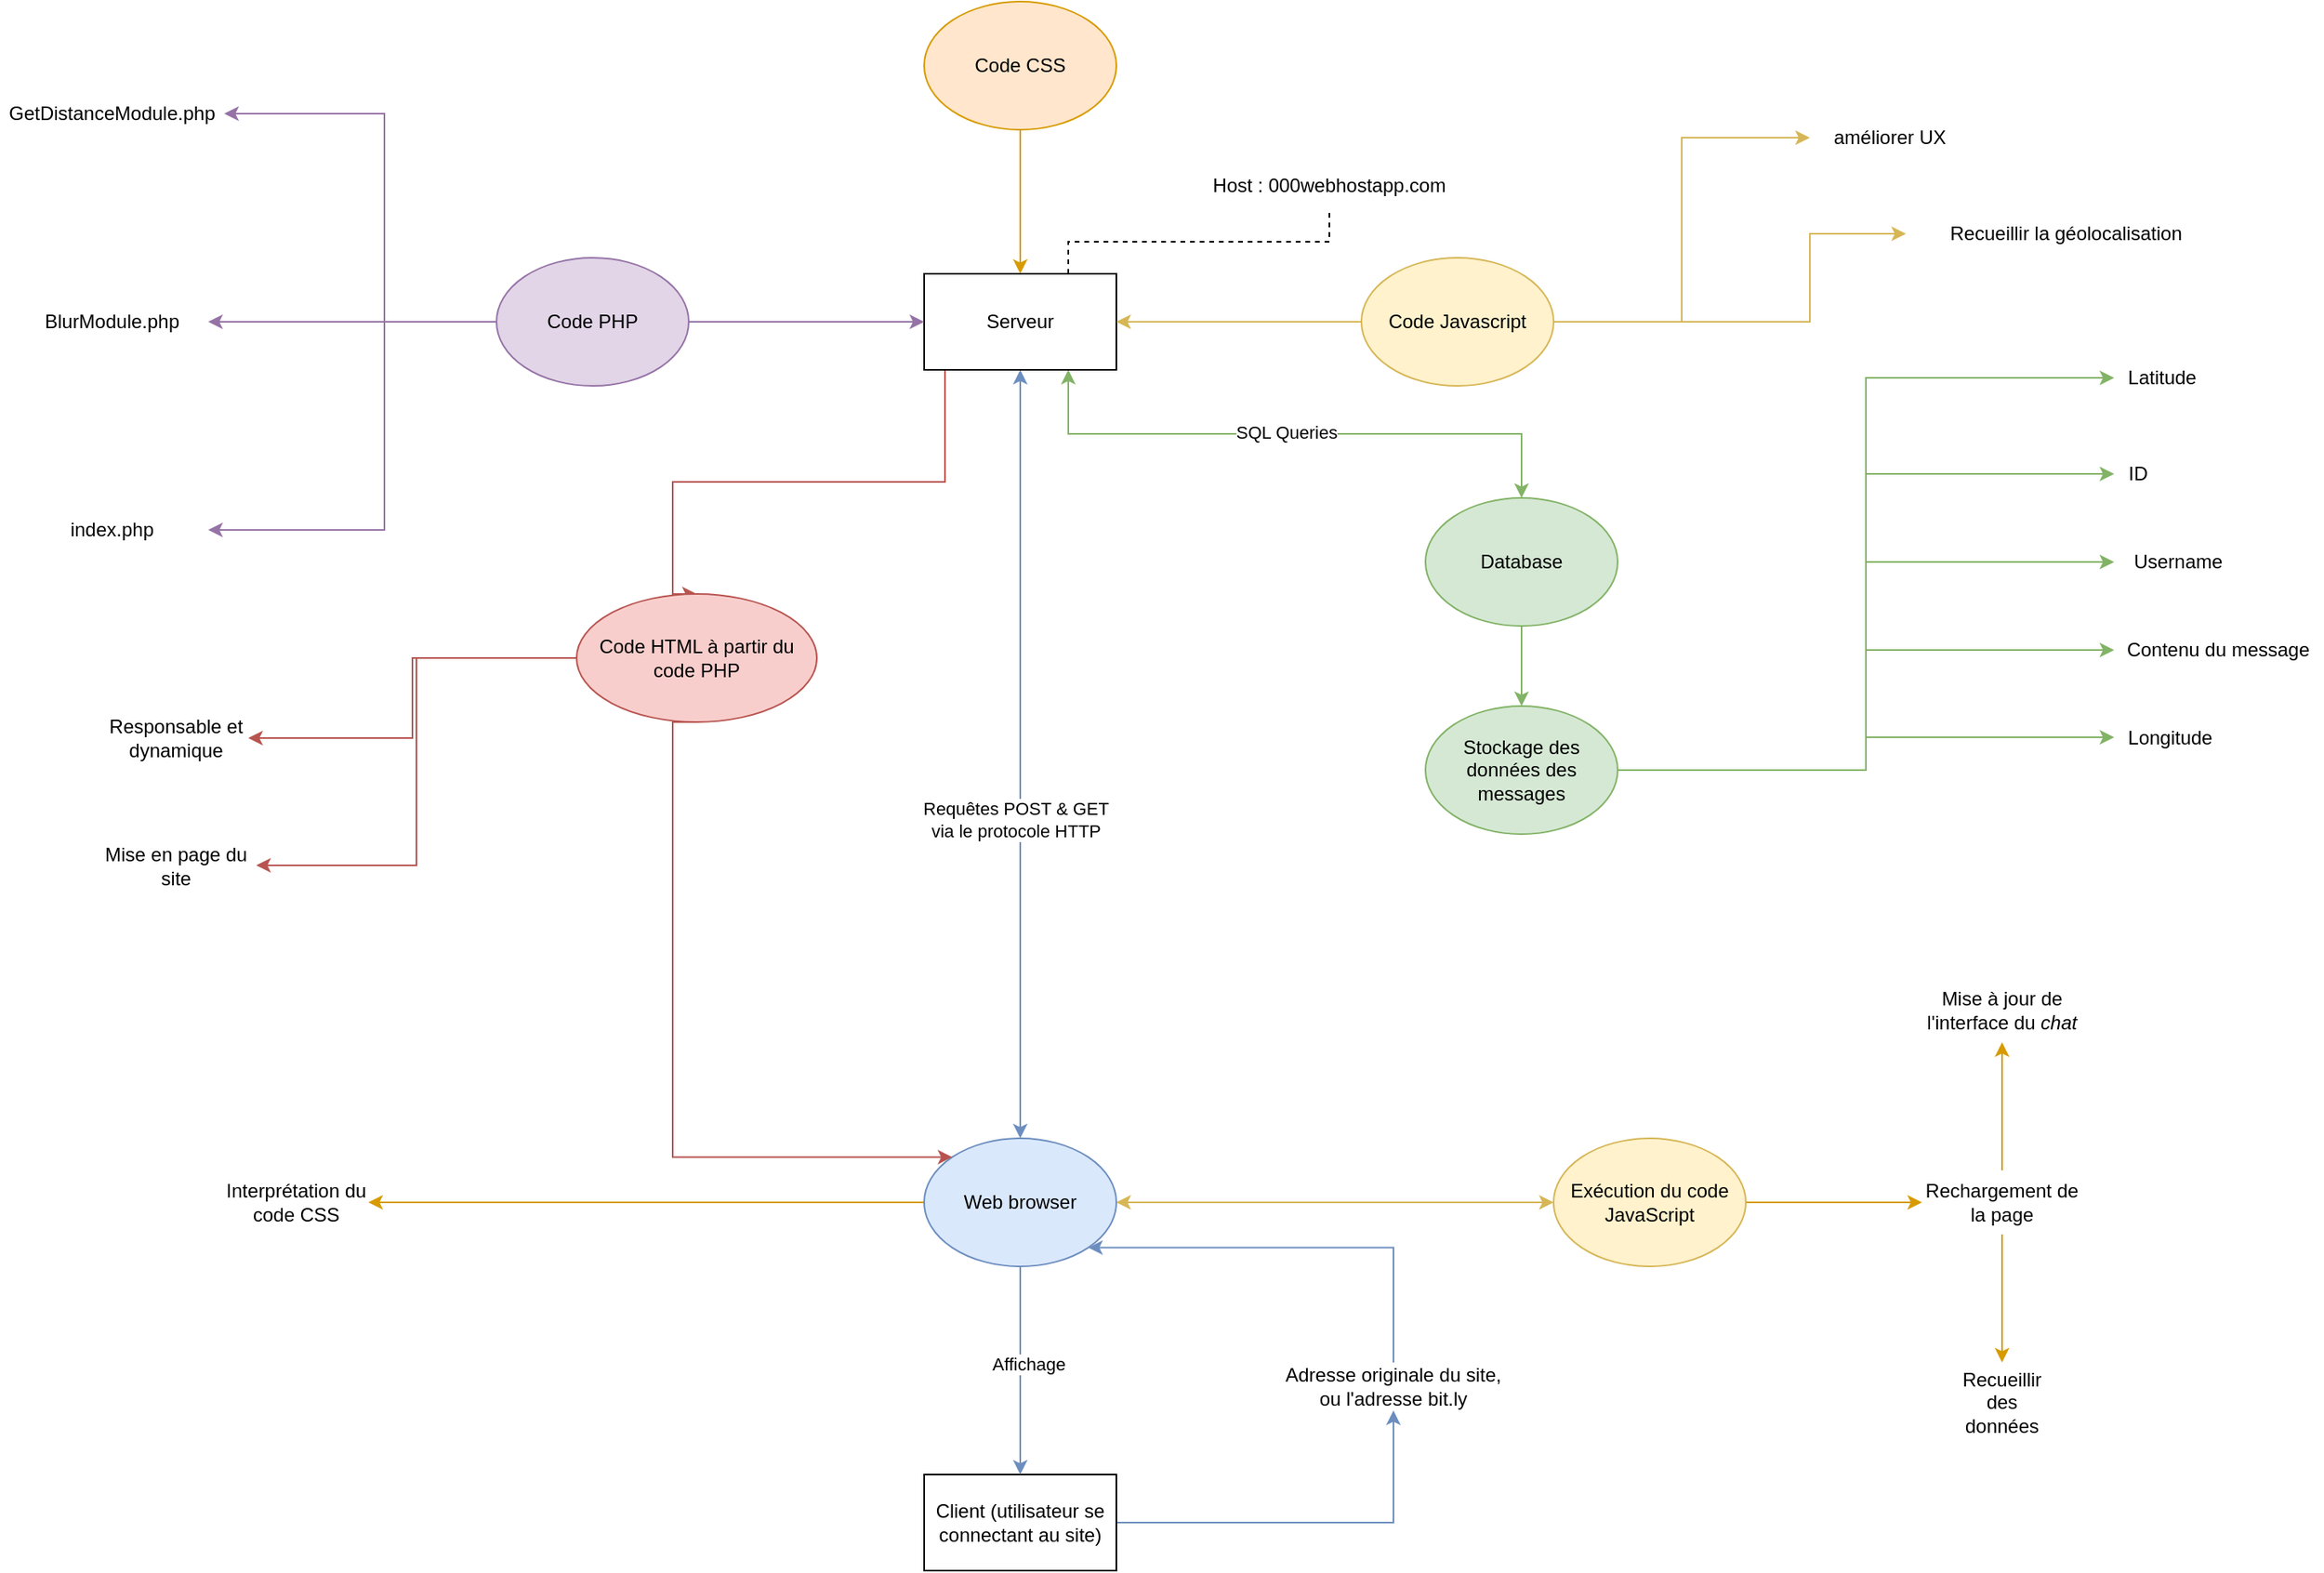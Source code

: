 <mxfile version="23.0.2" type="device">
  <diagram name="Page-1" id="884h7tJ-z_bEcq6T7uP0">
    <mxGraphModel dx="1467" dy="783" grid="1" gridSize="10" guides="1" tooltips="1" connect="1" arrows="1" fold="1" page="1" pageScale="1" pageWidth="1654" pageHeight="1169" math="0" shadow="0">
      <root>
        <mxCell id="0" />
        <mxCell id="1" parent="0" />
        <mxCell id="qvsl_KAnX9otHXQ22lY--26" style="edgeStyle=orthogonalEdgeStyle;rounded=0;orthogonalLoop=1;jettySize=auto;html=1;exitX=0.75;exitY=0;exitDx=0;exitDy=0;endArrow=none;endFill=0;dashed=1;" edge="1" parent="1" source="qvsl_KAnX9otHXQ22lY--1" target="qvsl_KAnX9otHXQ22lY--23">
          <mxGeometry relative="1" as="geometry" />
        </mxCell>
        <mxCell id="qvsl_KAnX9otHXQ22lY--32" style="edgeStyle=orthogonalEdgeStyle;rounded=0;orthogonalLoop=1;jettySize=auto;html=1;exitX=0.75;exitY=1;exitDx=0;exitDy=0;entryX=0.5;entryY=0;entryDx=0;entryDy=0;startArrow=classic;startFill=1;fillColor=#d5e8d4;strokeColor=#82b366;" edge="1" parent="1" source="qvsl_KAnX9otHXQ22lY--1" target="qvsl_KAnX9otHXQ22lY--30">
          <mxGeometry relative="1" as="geometry" />
        </mxCell>
        <mxCell id="qvsl_KAnX9otHXQ22lY--33" value="SQL Queries" style="edgeLabel;html=1;align=center;verticalAlign=middle;resizable=0;points=[];" vertex="1" connectable="0" parent="qvsl_KAnX9otHXQ22lY--32">
          <mxGeometry x="0.248" y="1" relative="1" as="geometry">
            <mxPoint x="-51" as="offset" />
          </mxGeometry>
        </mxCell>
        <mxCell id="qvsl_KAnX9otHXQ22lY--62" style="edgeStyle=orthogonalEdgeStyle;rounded=0;orthogonalLoop=1;jettySize=auto;html=1;exitX=0.5;exitY=1;exitDx=0;exitDy=0;entryX=0.5;entryY=0;entryDx=0;entryDy=0;startArrow=classic;startFill=1;fillColor=#dae8fc;strokeColor=#6c8ebf;" edge="1" parent="1" source="qvsl_KAnX9otHXQ22lY--1" target="qvsl_KAnX9otHXQ22lY--52">
          <mxGeometry relative="1" as="geometry" />
        </mxCell>
        <mxCell id="qvsl_KAnX9otHXQ22lY--63" value="&lt;div&gt;Requêtes POST &amp;amp; GET&lt;/div&gt;&lt;div&gt;via le protocole HTTP&lt;/div&gt;" style="edgeLabel;html=1;align=center;verticalAlign=middle;resizable=0;points=[];" vertex="1" connectable="0" parent="qvsl_KAnX9otHXQ22lY--62">
          <mxGeometry x="0.168" y="-3" relative="1" as="geometry">
            <mxPoint as="offset" />
          </mxGeometry>
        </mxCell>
        <mxCell id="qvsl_KAnX9otHXQ22lY--76" style="edgeStyle=orthogonalEdgeStyle;rounded=0;orthogonalLoop=1;jettySize=auto;html=1;exitX=0.5;exitY=1;exitDx=0;exitDy=0;entryX=0.5;entryY=0;entryDx=0;entryDy=0;fillColor=#f8cecc;strokeColor=#b85450;" edge="1" parent="1" source="qvsl_KAnX9otHXQ22lY--1" target="qvsl_KAnX9otHXQ22lY--74">
          <mxGeometry relative="1" as="geometry">
            <Array as="points">
              <mxPoint x="720" y="370" />
              <mxPoint x="720" y="440" />
              <mxPoint x="550" y="440" />
            </Array>
          </mxGeometry>
        </mxCell>
        <mxCell id="qvsl_KAnX9otHXQ22lY--1" value="Serveur" style="rounded=0;whiteSpace=wrap;html=1;" vertex="1" parent="1">
          <mxGeometry x="707" y="310" width="120" height="60" as="geometry" />
        </mxCell>
        <mxCell id="qvsl_KAnX9otHXQ22lY--7" style="edgeStyle=orthogonalEdgeStyle;rounded=0;orthogonalLoop=1;jettySize=auto;html=1;exitX=1;exitY=0.5;exitDx=0;exitDy=0;entryX=0;entryY=0.5;entryDx=0;entryDy=0;fillColor=#e1d5e7;strokeColor=#9673a6;" edge="1" parent="1" source="qvsl_KAnX9otHXQ22lY--2" target="qvsl_KAnX9otHXQ22lY--1">
          <mxGeometry relative="1" as="geometry" />
        </mxCell>
        <mxCell id="qvsl_KAnX9otHXQ22lY--10" value="" style="edgeStyle=orthogonalEdgeStyle;rounded=0;orthogonalLoop=1;jettySize=auto;html=1;fillColor=#e1d5e7;strokeColor=#9673a6;" edge="1" parent="1" source="qvsl_KAnX9otHXQ22lY--2" target="qvsl_KAnX9otHXQ22lY--9">
          <mxGeometry relative="1" as="geometry">
            <Array as="points">
              <mxPoint x="370" y="340" />
            </Array>
          </mxGeometry>
        </mxCell>
        <mxCell id="qvsl_KAnX9otHXQ22lY--12" value="" style="edgeStyle=orthogonalEdgeStyle;rounded=0;orthogonalLoop=1;jettySize=auto;html=1;fillColor=#e1d5e7;strokeColor=#9673a6;" edge="1" parent="1" source="qvsl_KAnX9otHXQ22lY--2" target="qvsl_KAnX9otHXQ22lY--11">
          <mxGeometry relative="1" as="geometry" />
        </mxCell>
        <mxCell id="qvsl_KAnX9otHXQ22lY--15" value="" style="edgeStyle=orthogonalEdgeStyle;rounded=0;orthogonalLoop=1;jettySize=auto;html=1;fillColor=#e1d5e7;strokeColor=#9673a6;" edge="1" parent="1" source="qvsl_KAnX9otHXQ22lY--2" target="qvsl_KAnX9otHXQ22lY--14">
          <mxGeometry relative="1" as="geometry">
            <Array as="points">
              <mxPoint x="370" y="340" />
              <mxPoint x="370" y="470" />
            </Array>
          </mxGeometry>
        </mxCell>
        <mxCell id="qvsl_KAnX9otHXQ22lY--2" value="Code PHP" style="ellipse;whiteSpace=wrap;html=1;fillColor=#e1d5e7;strokeColor=#9673a6;" vertex="1" parent="1">
          <mxGeometry x="440" y="300" width="120" height="80" as="geometry" />
        </mxCell>
        <mxCell id="qvsl_KAnX9otHXQ22lY--9" value="GetDistanceModule.php" style="ellipse;whiteSpace=wrap;html=1;fontFamily=Helvetica;fillColor=none;strokeColor=none;" vertex="1" parent="1">
          <mxGeometry x="130" y="170" width="140" height="80" as="geometry" />
        </mxCell>
        <mxCell id="qvsl_KAnX9otHXQ22lY--11" value="BlurModule.php" style="ellipse;whiteSpace=wrap;html=1;fillColor=none;strokeColor=none;" vertex="1" parent="1">
          <mxGeometry x="140" y="300" width="120" height="80" as="geometry" />
        </mxCell>
        <mxCell id="qvsl_KAnX9otHXQ22lY--14" value="index.php" style="ellipse;whiteSpace=wrap;html=1;fillColor=none;strokeColor=none;" vertex="1" parent="1">
          <mxGeometry x="140" y="430" width="120" height="80" as="geometry" />
        </mxCell>
        <mxCell id="qvsl_KAnX9otHXQ22lY--17" style="edgeStyle=orthogonalEdgeStyle;rounded=0;orthogonalLoop=1;jettySize=auto;html=1;exitX=0;exitY=0.5;exitDx=0;exitDy=0;entryX=1;entryY=0.5;entryDx=0;entryDy=0;fillColor=#fff2cc;strokeColor=#d6b656;" edge="1" parent="1" source="qvsl_KAnX9otHXQ22lY--16" target="qvsl_KAnX9otHXQ22lY--1">
          <mxGeometry relative="1" as="geometry" />
        </mxCell>
        <mxCell id="qvsl_KAnX9otHXQ22lY--19" style="edgeStyle=orthogonalEdgeStyle;rounded=0;orthogonalLoop=1;jettySize=auto;html=1;exitX=1;exitY=0.5;exitDx=0;exitDy=0;entryX=0;entryY=0.5;entryDx=0;entryDy=0;fillColor=#fff2cc;strokeColor=#d6b656;" edge="1" parent="1" source="qvsl_KAnX9otHXQ22lY--16" target="qvsl_KAnX9otHXQ22lY--18">
          <mxGeometry relative="1" as="geometry" />
        </mxCell>
        <mxCell id="qvsl_KAnX9otHXQ22lY--21" style="edgeStyle=orthogonalEdgeStyle;rounded=0;orthogonalLoop=1;jettySize=auto;html=1;exitX=1;exitY=0.5;exitDx=0;exitDy=0;entryX=0;entryY=0.5;entryDx=0;entryDy=0;fillColor=#fff2cc;strokeColor=#d6b656;" edge="1" parent="1" source="qvsl_KAnX9otHXQ22lY--16" target="qvsl_KAnX9otHXQ22lY--20">
          <mxGeometry relative="1" as="geometry">
            <Array as="points">
              <mxPoint x="1260" y="340" />
              <mxPoint x="1260" y="285" />
            </Array>
          </mxGeometry>
        </mxCell>
        <mxCell id="qvsl_KAnX9otHXQ22lY--16" value="Code Javascript" style="ellipse;whiteSpace=wrap;html=1;fillColor=#fff2cc;strokeColor=#d6b656;" vertex="1" parent="1">
          <mxGeometry x="980" y="300" width="120" height="80" as="geometry" />
        </mxCell>
        <mxCell id="qvsl_KAnX9otHXQ22lY--18" value="améliorer UX" style="text;html=1;strokeColor=none;fillColor=none;align=center;verticalAlign=middle;whiteSpace=wrap;rounded=0;" vertex="1" parent="1">
          <mxGeometry x="1260" y="210" width="100" height="30" as="geometry" />
        </mxCell>
        <mxCell id="qvsl_KAnX9otHXQ22lY--20" value="Recueillir la géolocalisation" style="text;html=1;strokeColor=none;fillColor=none;align=center;verticalAlign=middle;whiteSpace=wrap;rounded=0;" vertex="1" parent="1">
          <mxGeometry x="1320" y="270" width="200" height="30" as="geometry" />
        </mxCell>
        <mxCell id="qvsl_KAnX9otHXQ22lY--27" style="edgeStyle=orthogonalEdgeStyle;rounded=0;orthogonalLoop=1;jettySize=auto;html=1;exitX=0.5;exitY=1;exitDx=0;exitDy=0;entryX=0.5;entryY=0;entryDx=0;entryDy=0;fillColor=#ffe6cc;strokeColor=#d79b00;" edge="1" parent="1" source="qvsl_KAnX9otHXQ22lY--22" target="qvsl_KAnX9otHXQ22lY--1">
          <mxGeometry relative="1" as="geometry" />
        </mxCell>
        <mxCell id="qvsl_KAnX9otHXQ22lY--22" value="&lt;div&gt;Code CSS&lt;/div&gt;" style="ellipse;whiteSpace=wrap;html=1;fillColor=#ffe6cc;strokeColor=#d79b00;" vertex="1" parent="1">
          <mxGeometry x="707" y="140" width="120" height="80" as="geometry" />
        </mxCell>
        <mxCell id="qvsl_KAnX9otHXQ22lY--23" value="&lt;div&gt;Host : 000webhostapp.com&lt;/div&gt;" style="text;html=1;strokeColor=none;fillColor=none;align=center;verticalAlign=middle;whiteSpace=wrap;rounded=0;" vertex="1" parent="1">
          <mxGeometry x="870" y="240" width="180" height="30" as="geometry" />
        </mxCell>
        <mxCell id="qvsl_KAnX9otHXQ22lY--37" value="" style="edgeStyle=orthogonalEdgeStyle;rounded=0;orthogonalLoop=1;jettySize=auto;html=1;fillColor=#d5e8d4;strokeColor=#82b366;" edge="1" parent="1" source="qvsl_KAnX9otHXQ22lY--30" target="qvsl_KAnX9otHXQ22lY--36">
          <mxGeometry relative="1" as="geometry" />
        </mxCell>
        <mxCell id="qvsl_KAnX9otHXQ22lY--30" value="Database" style="ellipse;whiteSpace=wrap;html=1;fillColor=#d5e8d4;strokeColor=#82b366;" vertex="1" parent="1">
          <mxGeometry x="1020" y="450" width="120" height="80" as="geometry" />
        </mxCell>
        <mxCell id="qvsl_KAnX9otHXQ22lY--42" style="edgeStyle=orthogonalEdgeStyle;rounded=0;orthogonalLoop=1;jettySize=auto;html=1;exitX=1;exitY=0.5;exitDx=0;exitDy=0;entryX=0;entryY=0.5;entryDx=0;entryDy=0;fillColor=#d5e8d4;strokeColor=#82b366;" edge="1" parent="1" source="qvsl_KAnX9otHXQ22lY--36" target="qvsl_KAnX9otHXQ22lY--40">
          <mxGeometry relative="1" as="geometry" />
        </mxCell>
        <mxCell id="qvsl_KAnX9otHXQ22lY--44" style="edgeStyle=orthogonalEdgeStyle;rounded=0;orthogonalLoop=1;jettySize=auto;html=1;exitX=1;exitY=0.5;exitDx=0;exitDy=0;entryX=0;entryY=0.5;entryDx=0;entryDy=0;fillColor=#d5e8d4;strokeColor=#82b366;" edge="1" parent="1" source="qvsl_KAnX9otHXQ22lY--36" target="qvsl_KAnX9otHXQ22lY--43">
          <mxGeometry relative="1" as="geometry" />
        </mxCell>
        <mxCell id="qvsl_KAnX9otHXQ22lY--46" style="edgeStyle=orthogonalEdgeStyle;rounded=0;orthogonalLoop=1;jettySize=auto;html=1;exitX=1;exitY=0.5;exitDx=0;exitDy=0;entryX=0;entryY=0.5;entryDx=0;entryDy=0;fillColor=#d5e8d4;strokeColor=#82b366;" edge="1" parent="1" source="qvsl_KAnX9otHXQ22lY--36" target="qvsl_KAnX9otHXQ22lY--45">
          <mxGeometry relative="1" as="geometry" />
        </mxCell>
        <mxCell id="qvsl_KAnX9otHXQ22lY--48" style="edgeStyle=orthogonalEdgeStyle;rounded=0;orthogonalLoop=1;jettySize=auto;html=1;exitX=1;exitY=0.5;exitDx=0;exitDy=0;entryX=0;entryY=0.5;entryDx=0;entryDy=0;fillColor=#d5e8d4;strokeColor=#82b366;" edge="1" parent="1" source="qvsl_KAnX9otHXQ22lY--36" target="qvsl_KAnX9otHXQ22lY--47">
          <mxGeometry relative="1" as="geometry" />
        </mxCell>
        <mxCell id="qvsl_KAnX9otHXQ22lY--50" style="edgeStyle=orthogonalEdgeStyle;rounded=0;orthogonalLoop=1;jettySize=auto;html=1;exitX=1;exitY=0.5;exitDx=0;exitDy=0;entryX=0;entryY=0.5;entryDx=0;entryDy=0;fillColor=#d5e8d4;strokeColor=#82b366;" edge="1" parent="1" source="qvsl_KAnX9otHXQ22lY--36" target="qvsl_KAnX9otHXQ22lY--49">
          <mxGeometry relative="1" as="geometry" />
        </mxCell>
        <mxCell id="qvsl_KAnX9otHXQ22lY--36" value="Stockage des données des messages" style="ellipse;whiteSpace=wrap;html=1;fillColor=#d5e8d4;strokeColor=#82b366;" vertex="1" parent="1">
          <mxGeometry x="1020" y="580" width="120" height="80" as="geometry" />
        </mxCell>
        <mxCell id="qvsl_KAnX9otHXQ22lY--40" value="Username" style="text;html=1;strokeColor=none;fillColor=none;align=center;verticalAlign=middle;whiteSpace=wrap;rounded=0;" vertex="1" parent="1">
          <mxGeometry x="1450" y="475" width="80" height="30" as="geometry" />
        </mxCell>
        <mxCell id="qvsl_KAnX9otHXQ22lY--43" value="ID" style="text;html=1;strokeColor=none;fillColor=none;align=center;verticalAlign=middle;whiteSpace=wrap;rounded=0;" vertex="1" parent="1">
          <mxGeometry x="1450" y="420" width="30" height="30" as="geometry" />
        </mxCell>
        <mxCell id="qvsl_KAnX9otHXQ22lY--45" value="Contenu du message" style="text;html=1;strokeColor=none;fillColor=none;align=center;verticalAlign=middle;whiteSpace=wrap;rounded=0;" vertex="1" parent="1">
          <mxGeometry x="1450" y="530" width="130" height="30" as="geometry" />
        </mxCell>
        <mxCell id="qvsl_KAnX9otHXQ22lY--47" value="Latitude" style="text;html=1;strokeColor=none;fillColor=none;align=center;verticalAlign=middle;whiteSpace=wrap;rounded=0;" vertex="1" parent="1">
          <mxGeometry x="1450" y="360" width="60" height="30" as="geometry" />
        </mxCell>
        <mxCell id="qvsl_KAnX9otHXQ22lY--49" value="Longitude" style="text;html=1;strokeColor=none;fillColor=none;align=center;verticalAlign=middle;whiteSpace=wrap;rounded=0;" vertex="1" parent="1">
          <mxGeometry x="1450" y="584.5" width="70" height="30" as="geometry" />
        </mxCell>
        <mxCell id="qvsl_KAnX9otHXQ22lY--54" style="edgeStyle=orthogonalEdgeStyle;rounded=0;orthogonalLoop=1;jettySize=auto;html=1;exitX=1;exitY=0.5;exitDx=0;exitDy=0;entryX=0.5;entryY=1;entryDx=0;entryDy=0;fillColor=#dae8fc;strokeColor=#6c8ebf;" edge="1" parent="1" source="qvsl_KAnX9otHXQ22lY--51" target="qvsl_KAnX9otHXQ22lY--53">
          <mxGeometry relative="1" as="geometry" />
        </mxCell>
        <mxCell id="qvsl_KAnX9otHXQ22lY--51" value="Client (utilisateur se connectant au site)" style="rounded=0;whiteSpace=wrap;html=1;" vertex="1" parent="1">
          <mxGeometry x="707" y="1060" width="120" height="60" as="geometry" />
        </mxCell>
        <mxCell id="qvsl_KAnX9otHXQ22lY--57" style="edgeStyle=orthogonalEdgeStyle;rounded=0;orthogonalLoop=1;jettySize=auto;html=1;exitX=0.5;exitY=1;exitDx=0;exitDy=0;entryX=0.5;entryY=0;entryDx=0;entryDy=0;fillColor=#dae8fc;strokeColor=#6c8ebf;" edge="1" parent="1" source="qvsl_KAnX9otHXQ22lY--52" target="qvsl_KAnX9otHXQ22lY--51">
          <mxGeometry relative="1" as="geometry" />
        </mxCell>
        <mxCell id="qvsl_KAnX9otHXQ22lY--61" value="Affichage" style="edgeLabel;html=1;align=center;verticalAlign=middle;resizable=0;points=[];" vertex="1" connectable="0" parent="qvsl_KAnX9otHXQ22lY--57">
          <mxGeometry x="-0.072" y="5" relative="1" as="geometry">
            <mxPoint as="offset" />
          </mxGeometry>
        </mxCell>
        <mxCell id="qvsl_KAnX9otHXQ22lY--67" value="" style="edgeStyle=orthogonalEdgeStyle;rounded=0;orthogonalLoop=1;jettySize=auto;html=1;startArrow=classic;startFill=1;fillColor=#fff2cc;strokeColor=#d6b656;" edge="1" parent="1" source="qvsl_KAnX9otHXQ22lY--52" target="qvsl_KAnX9otHXQ22lY--66">
          <mxGeometry relative="1" as="geometry" />
        </mxCell>
        <mxCell id="qvsl_KAnX9otHXQ22lY--85" style="edgeStyle=orthogonalEdgeStyle;rounded=0;orthogonalLoop=1;jettySize=auto;html=1;exitX=0;exitY=0.5;exitDx=0;exitDy=0;entryX=1;entryY=0.5;entryDx=0;entryDy=0;fillColor=#ffe6cc;strokeColor=#d79b00;" edge="1" parent="1" source="qvsl_KAnX9otHXQ22lY--52" target="qvsl_KAnX9otHXQ22lY--84">
          <mxGeometry relative="1" as="geometry" />
        </mxCell>
        <mxCell id="qvsl_KAnX9otHXQ22lY--52" value="Web browser" style="ellipse;whiteSpace=wrap;html=1;fillColor=#dae8fc;strokeColor=#6c8ebf;" vertex="1" parent="1">
          <mxGeometry x="707" y="850" width="120" height="80" as="geometry" />
        </mxCell>
        <mxCell id="qvsl_KAnX9otHXQ22lY--56" style="edgeStyle=orthogonalEdgeStyle;rounded=0;orthogonalLoop=1;jettySize=auto;html=1;exitX=0.5;exitY=0;exitDx=0;exitDy=0;entryX=1;entryY=1;entryDx=0;entryDy=0;fillColor=#dae8fc;strokeColor=#6c8ebf;" edge="1" parent="1" source="qvsl_KAnX9otHXQ22lY--53" target="qvsl_KAnX9otHXQ22lY--52">
          <mxGeometry relative="1" as="geometry">
            <Array as="points">
              <mxPoint x="1000" y="918" />
            </Array>
          </mxGeometry>
        </mxCell>
        <mxCell id="qvsl_KAnX9otHXQ22lY--53" value="Adresse originale du site, ou l&#39;adresse bit.ly" style="text;html=1;strokeColor=none;fillColor=none;align=center;verticalAlign=middle;whiteSpace=wrap;rounded=0;" vertex="1" parent="1">
          <mxGeometry x="930" y="990" width="140" height="30" as="geometry" />
        </mxCell>
        <mxCell id="qvsl_KAnX9otHXQ22lY--69" style="edgeStyle=orthogonalEdgeStyle;rounded=0;orthogonalLoop=1;jettySize=auto;html=1;exitX=1;exitY=0.5;exitDx=0;exitDy=0;entryX=0;entryY=0.5;entryDx=0;entryDy=0;fillColor=#ffe6cc;strokeColor=#d79b00;" edge="1" parent="1" source="qvsl_KAnX9otHXQ22lY--66" target="qvsl_KAnX9otHXQ22lY--68">
          <mxGeometry relative="1" as="geometry" />
        </mxCell>
        <mxCell id="qvsl_KAnX9otHXQ22lY--66" value="Exécution du code JavaScript" style="ellipse;whiteSpace=wrap;html=1;fillColor=#fff2cc;strokeColor=#d6b656;" vertex="1" parent="1">
          <mxGeometry x="1100" y="850" width="120" height="80" as="geometry" />
        </mxCell>
        <mxCell id="qvsl_KAnX9otHXQ22lY--71" value="" style="edgeStyle=orthogonalEdgeStyle;rounded=0;orthogonalLoop=1;jettySize=auto;html=1;fillColor=#ffe6cc;strokeColor=#d79b00;" edge="1" parent="1" source="qvsl_KAnX9otHXQ22lY--68" target="qvsl_KAnX9otHXQ22lY--70">
          <mxGeometry relative="1" as="geometry" />
        </mxCell>
        <mxCell id="qvsl_KAnX9otHXQ22lY--73" value="" style="edgeStyle=orthogonalEdgeStyle;rounded=0;orthogonalLoop=1;jettySize=auto;html=1;fillColor=#ffe6cc;strokeColor=#d79b00;" edge="1" parent="1" source="qvsl_KAnX9otHXQ22lY--68" target="qvsl_KAnX9otHXQ22lY--72">
          <mxGeometry relative="1" as="geometry" />
        </mxCell>
        <mxCell id="qvsl_KAnX9otHXQ22lY--68" value="Rechargement de la page" style="text;html=1;strokeColor=none;fillColor=none;align=center;verticalAlign=middle;whiteSpace=wrap;rounded=0;" vertex="1" parent="1">
          <mxGeometry x="1330" y="870" width="100" height="40" as="geometry" />
        </mxCell>
        <mxCell id="qvsl_KAnX9otHXQ22lY--70" value="Recueillir des données" style="text;html=1;strokeColor=none;fillColor=none;align=center;verticalAlign=middle;whiteSpace=wrap;rounded=0;" vertex="1" parent="1">
          <mxGeometry x="1350" y="990" width="60" height="50" as="geometry" />
        </mxCell>
        <mxCell id="qvsl_KAnX9otHXQ22lY--72" value="Mise à jour de l&#39;interface du &lt;i&gt;chat&lt;/i&gt;" style="text;html=1;strokeColor=none;fillColor=none;align=center;verticalAlign=middle;whiteSpace=wrap;rounded=0;" vertex="1" parent="1">
          <mxGeometry x="1325" y="750" width="110" height="40" as="geometry" />
        </mxCell>
        <mxCell id="qvsl_KAnX9otHXQ22lY--78" style="edgeStyle=orthogonalEdgeStyle;rounded=0;orthogonalLoop=1;jettySize=auto;html=1;exitX=0;exitY=0.5;exitDx=0;exitDy=0;entryX=1;entryY=0.5;entryDx=0;entryDy=0;fillColor=#f8cecc;strokeColor=#b85450;" edge="1" parent="1" source="qvsl_KAnX9otHXQ22lY--74" target="qvsl_KAnX9otHXQ22lY--77">
          <mxGeometry relative="1" as="geometry" />
        </mxCell>
        <mxCell id="qvsl_KAnX9otHXQ22lY--80" style="edgeStyle=orthogonalEdgeStyle;rounded=0;orthogonalLoop=1;jettySize=auto;html=1;exitX=0;exitY=0.5;exitDx=0;exitDy=0;entryX=1;entryY=0.5;entryDx=0;entryDy=0;fillColor=#f8cecc;strokeColor=#b85450;" edge="1" parent="1" source="qvsl_KAnX9otHXQ22lY--74" target="qvsl_KAnX9otHXQ22lY--79">
          <mxGeometry relative="1" as="geometry">
            <Array as="points">
              <mxPoint x="390" y="550" />
              <mxPoint x="390" y="680" />
            </Array>
          </mxGeometry>
        </mxCell>
        <mxCell id="qvsl_KAnX9otHXQ22lY--81" style="edgeStyle=orthogonalEdgeStyle;rounded=0;orthogonalLoop=1;jettySize=auto;html=1;exitX=0.5;exitY=1;exitDx=0;exitDy=0;entryX=0;entryY=0;entryDx=0;entryDy=0;fillColor=#f8cecc;strokeColor=#b85450;" edge="1" parent="1" source="qvsl_KAnX9otHXQ22lY--74" target="qvsl_KAnX9otHXQ22lY--52">
          <mxGeometry relative="1" as="geometry">
            <Array as="points">
              <mxPoint x="550" y="862" />
            </Array>
          </mxGeometry>
        </mxCell>
        <mxCell id="qvsl_KAnX9otHXQ22lY--74" value="Code HTML à partir du code PHP" style="ellipse;whiteSpace=wrap;html=1;fillColor=#f8cecc;strokeColor=#b85450;" vertex="1" parent="1">
          <mxGeometry x="490" y="510" width="150" height="80" as="geometry" />
        </mxCell>
        <mxCell id="qvsl_KAnX9otHXQ22lY--77" value="Responsable et dynamique" style="text;html=1;strokeColor=none;fillColor=none;align=center;verticalAlign=middle;whiteSpace=wrap;rounded=0;" vertex="1" parent="1">
          <mxGeometry x="195" y="585" width="90" height="30" as="geometry" />
        </mxCell>
        <mxCell id="qvsl_KAnX9otHXQ22lY--79" value="Mise en page du site" style="text;html=1;strokeColor=none;fillColor=none;align=center;verticalAlign=middle;whiteSpace=wrap;rounded=0;" vertex="1" parent="1">
          <mxGeometry x="190" y="664.5" width="100" height="30" as="geometry" />
        </mxCell>
        <mxCell id="qvsl_KAnX9otHXQ22lY--84" value="Interprétation du code CSS" style="text;html=1;align=center;verticalAlign=middle;whiteSpace=wrap;rounded=0;" vertex="1" parent="1">
          <mxGeometry x="270" y="875" width="90" height="30" as="geometry" />
        </mxCell>
      </root>
    </mxGraphModel>
  </diagram>
</mxfile>
